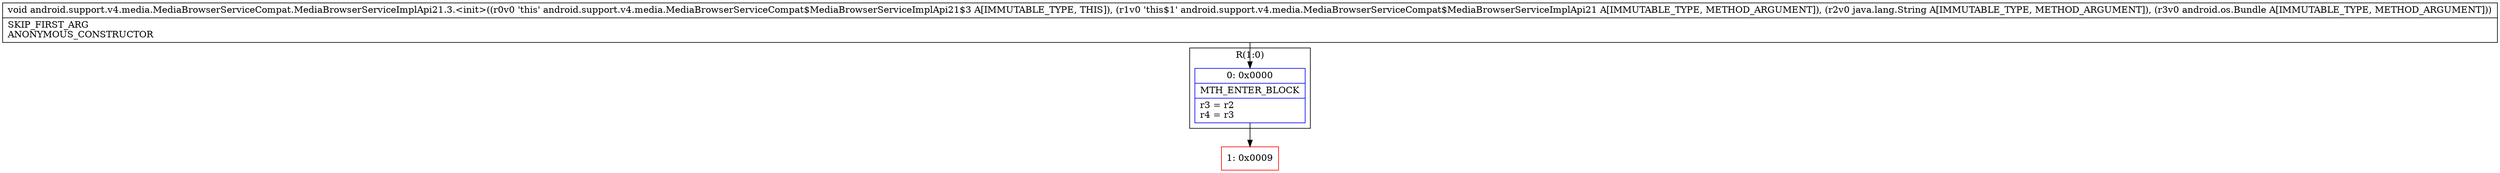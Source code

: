 digraph "CFG forandroid.support.v4.media.MediaBrowserServiceCompat.MediaBrowserServiceImplApi21.3.\<init\>(Landroid\/support\/v4\/media\/MediaBrowserServiceCompat$MediaBrowserServiceImplApi21;Ljava\/lang\/String;Landroid\/os\/Bundle;)V" {
subgraph cluster_Region_1315080608 {
label = "R(1:0)";
node [shape=record,color=blue];
Node_0 [shape=record,label="{0\:\ 0x0000|MTH_ENTER_BLOCK\l|r3 = r2\lr4 = r3\l}"];
}
Node_1 [shape=record,color=red,label="{1\:\ 0x0009}"];
MethodNode[shape=record,label="{void android.support.v4.media.MediaBrowserServiceCompat.MediaBrowserServiceImplApi21.3.\<init\>((r0v0 'this' android.support.v4.media.MediaBrowserServiceCompat$MediaBrowserServiceImplApi21$3 A[IMMUTABLE_TYPE, THIS]), (r1v0 'this$1' android.support.v4.media.MediaBrowserServiceCompat$MediaBrowserServiceImplApi21 A[IMMUTABLE_TYPE, METHOD_ARGUMENT]), (r2v0 java.lang.String A[IMMUTABLE_TYPE, METHOD_ARGUMENT]), (r3v0 android.os.Bundle A[IMMUTABLE_TYPE, METHOD_ARGUMENT]))  | SKIP_FIRST_ARG\lANONYMOUS_CONSTRUCTOR\l}"];
MethodNode -> Node_0;
Node_0 -> Node_1;
}

